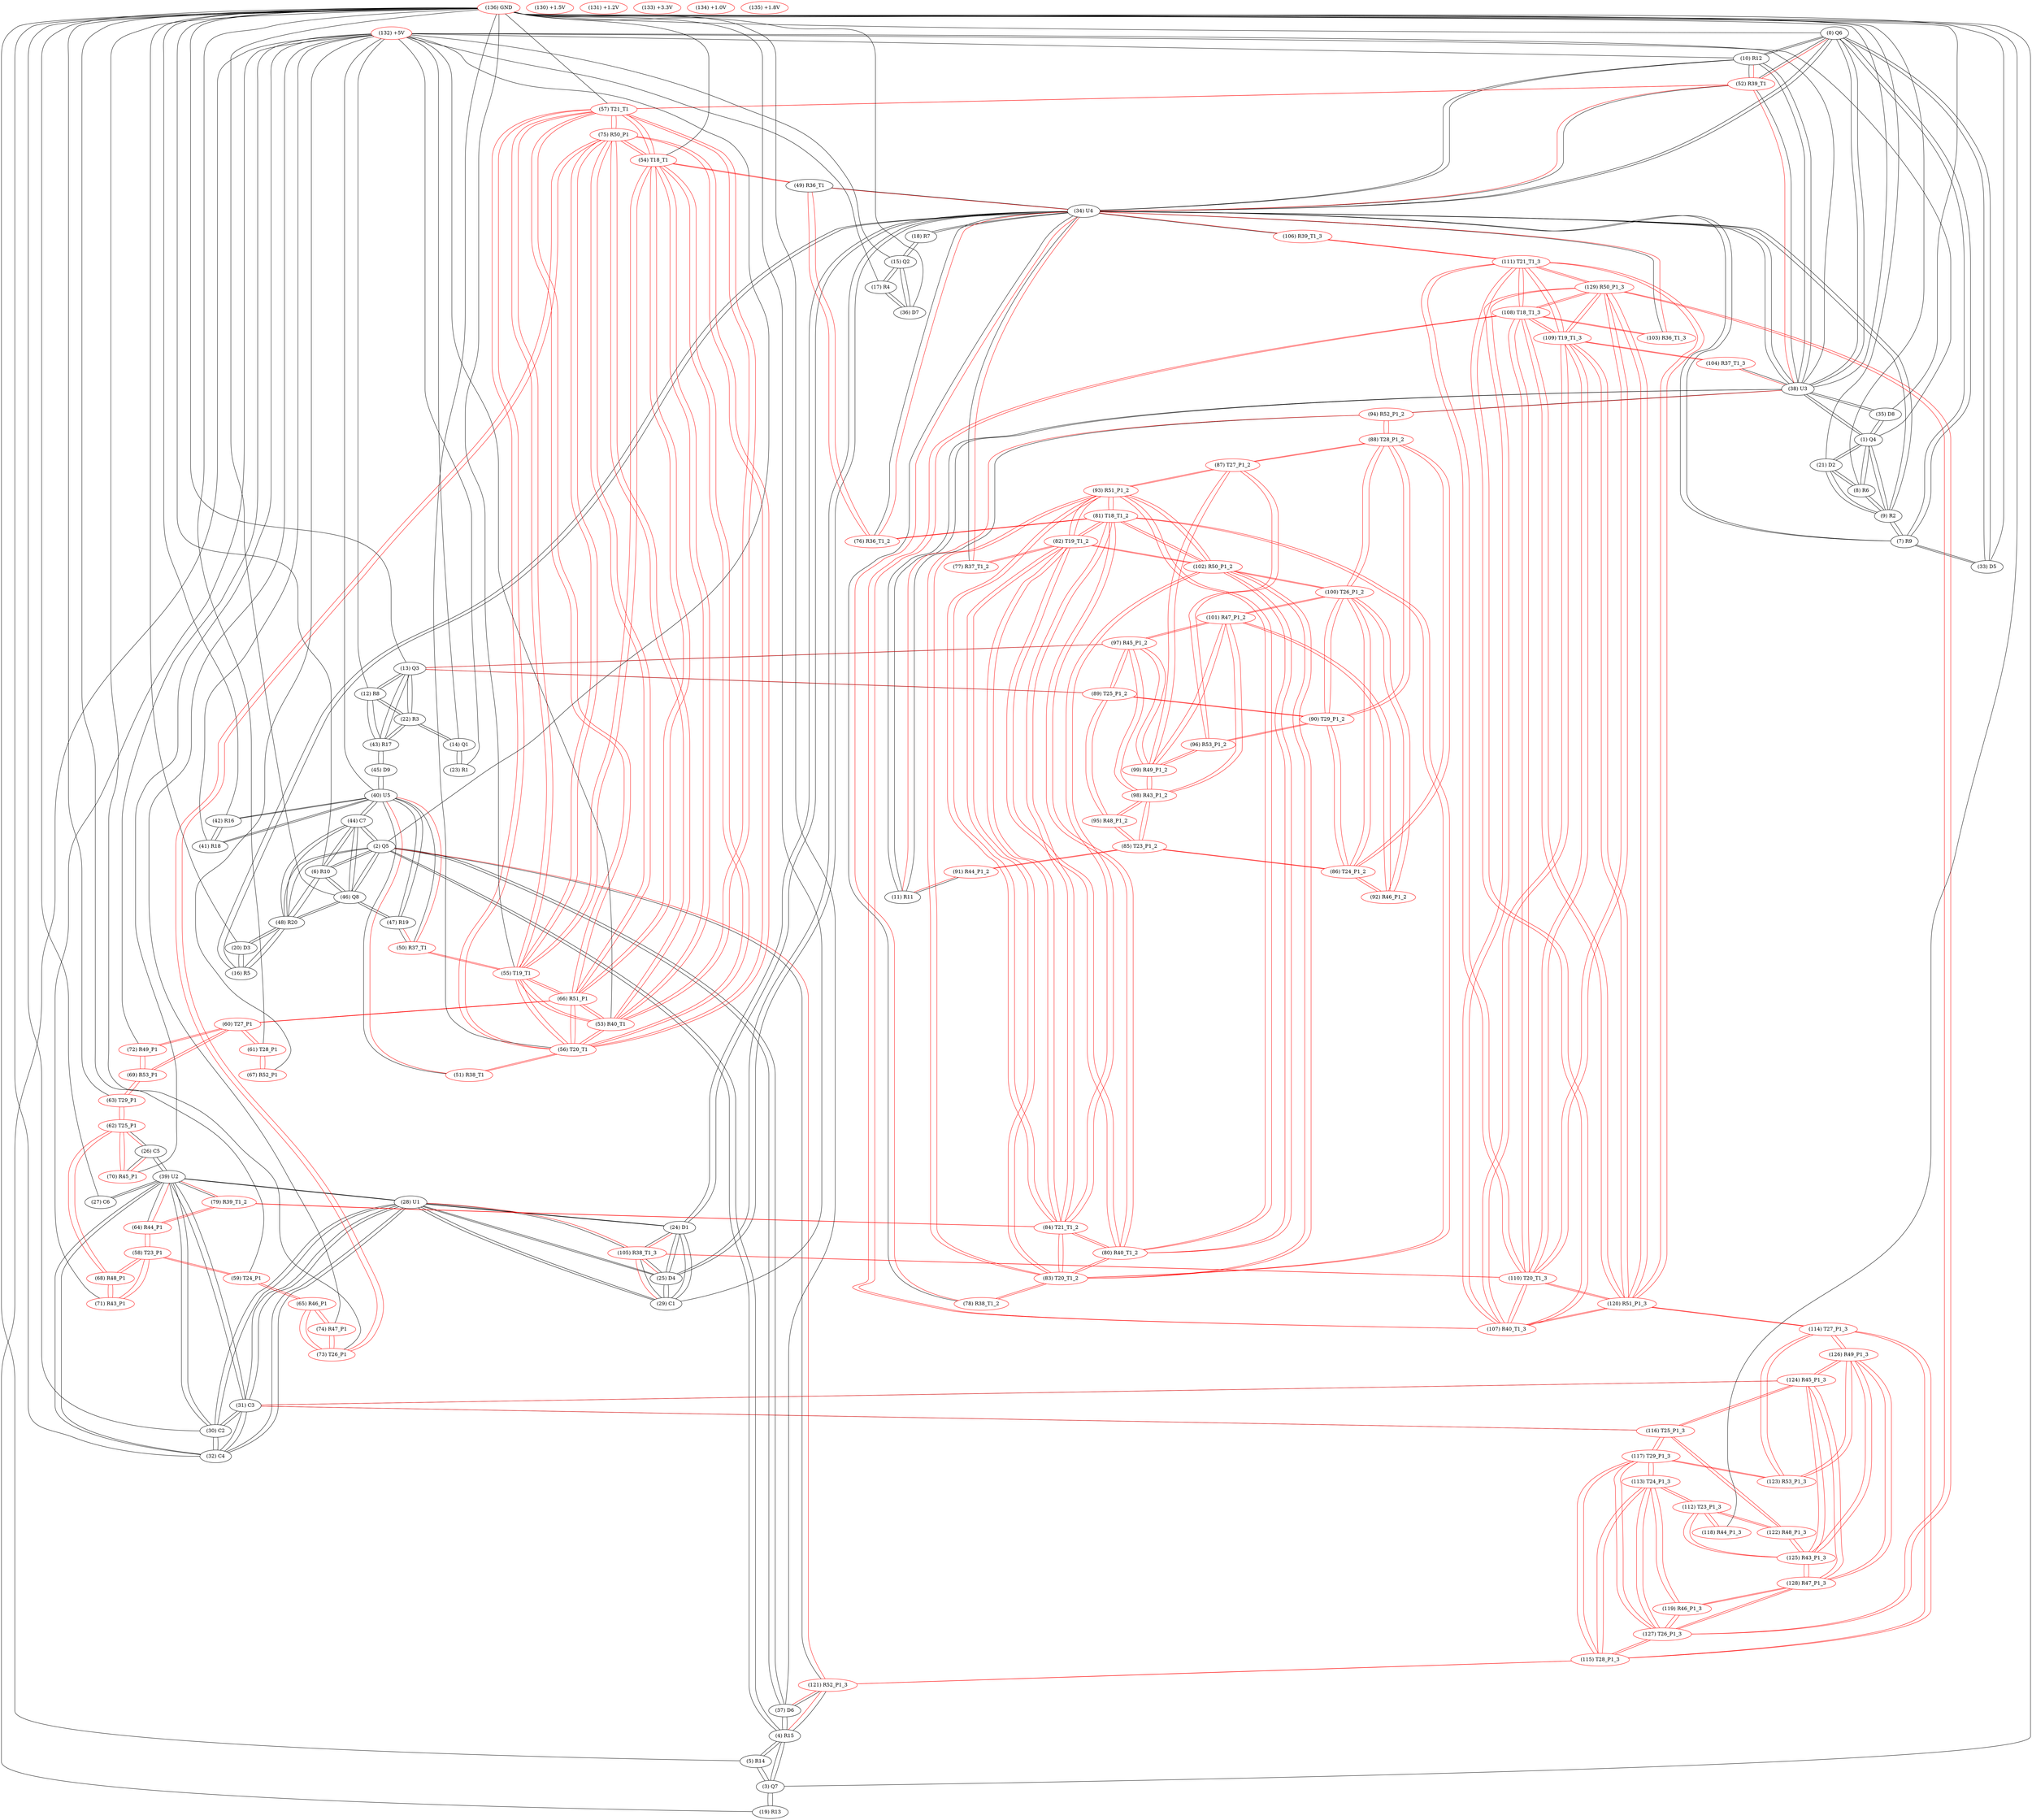 graph {
	0 [label="(0) Q6"]
	10 [label="(10) R12"]
	34 [label="(34) U4"]
	38 [label="(38) U3"]
	52 [label="(52) R39_T1"]
	7 [label="(7) R9"]
	33 [label="(33) D5"]
	1 [label="(1) Q4"]
	35 [label="(35) D8"]
	38 [label="(38) U3"]
	9 [label="(9) R2"]
	8 [label="(8) R6"]
	21 [label="(21) D2"]
	2 [label="(2) Q5"]
	6 [label="(6) R10"]
	48 [label="(48) R20"]
	44 [label="(44) C7"]
	46 [label="(46) Q8"]
	4 [label="(4) R15"]
	37 [label="(37) D6"]
	121 [label="(121) R52_P1_3"]
	3 [label="(3) Q7"]
	4 [label="(4) R15"]
	5 [label="(5) R14"]
	19 [label="(19) R13"]
	4 [label="(4) R15"]
	3 [label="(3) Q7"]
	5 [label="(5) R14"]
	2 [label="(2) Q5"]
	37 [label="(37) D6"]
	121 [label="(121) R52_P1_3"]
	5 [label="(5) R14"]
	3 [label="(3) Q7"]
	4 [label="(4) R15"]
	6 [label="(6) R10"]
	2 [label="(2) Q5"]
	48 [label="(48) R20"]
	44 [label="(44) C7"]
	46 [label="(46) Q8"]
	7 [label="(7) R9"]
	34 [label="(34) U4"]
	9 [label="(9) R2"]
	0 [label="(0) Q6"]
	33 [label="(33) D5"]
	8 [label="(8) R6"]
	1 [label="(1) Q4"]
	9 [label="(9) R2"]
	21 [label="(21) D2"]
	9 [label="(9) R2"]
	34 [label="(34) U4"]
	7 [label="(7) R9"]
	1 [label="(1) Q4"]
	8 [label="(8) R6"]
	21 [label="(21) D2"]
	10 [label="(10) R12"]
	0 [label="(0) Q6"]
	34 [label="(34) U4"]
	38 [label="(38) U3"]
	52 [label="(52) R39_T1"]
	11 [label="(11) R11"]
	38 [label="(38) U3"]
	94 [label="(94) R52_P1_2"]
	91 [label="(91) R44_P1_2"]
	12 [label="(12) R8"]
	13 [label="(13) Q3"]
	43 [label="(43) R17"]
	22 [label="(22) R3"]
	13 [label="(13) Q3"]
	12 [label="(12) R8"]
	43 [label="(43) R17"]
	22 [label="(22) R3"]
	89 [label="(89) T25_P1_2"]
	97 [label="(97) R45_P1_2"]
	14 [label="(14) Q1"]
	23 [label="(23) R1"]
	22 [label="(22) R3"]
	15 [label="(15) Q2"]
	17 [label="(17) R4"]
	36 [label="(36) D7"]
	18 [label="(18) R7"]
	16 [label="(16) R5"]
	34 [label="(34) U4"]
	48 [label="(48) R20"]
	20 [label="(20) D3"]
	17 [label="(17) R4"]
	15 [label="(15) Q2"]
	36 [label="(36) D7"]
	18 [label="(18) R7"]
	34 [label="(34) U4"]
	15 [label="(15) Q2"]
	19 [label="(19) R13"]
	3 [label="(3) Q7"]
	20 [label="(20) D3"]
	48 [label="(48) R20"]
	16 [label="(16) R5"]
	21 [label="(21) D2"]
	1 [label="(1) Q4"]
	9 [label="(9) R2"]
	8 [label="(8) R6"]
	22 [label="(22) R3"]
	14 [label="(14) Q1"]
	12 [label="(12) R8"]
	13 [label="(13) Q3"]
	43 [label="(43) R17"]
	23 [label="(23) R1"]
	14 [label="(14) Q1"]
	24 [label="(24) D1"]
	34 [label="(34) U4"]
	25 [label="(25) D4"]
	28 [label="(28) U1"]
	29 [label="(29) C1"]
	105 [label="(105) R38_T1_3"]
	25 [label="(25) D4"]
	34 [label="(34) U4"]
	24 [label="(24) D1"]
	28 [label="(28) U1"]
	29 [label="(29) C1"]
	105 [label="(105) R38_T1_3"]
	26 [label="(26) C5"]
	39 [label="(39) U2"]
	62 [label="(62) T25_P1"]
	70 [label="(70) R45_P1"]
	27 [label="(27) C6"]
	39 [label="(39) U2"]
	28 [label="(28) U1"]
	39 [label="(39) U2"]
	31 [label="(31) C3"]
	32 [label="(32) C4"]
	30 [label="(30) C2"]
	24 [label="(24) D1"]
	25 [label="(25) D4"]
	29 [label="(29) C1"]
	105 [label="(105) R38_T1_3"]
	29 [label="(29) C1"]
	24 [label="(24) D1"]
	25 [label="(25) D4"]
	28 [label="(28) U1"]
	105 [label="(105) R38_T1_3"]
	30 [label="(30) C2"]
	39 [label="(39) U2"]
	28 [label="(28) U1"]
	31 [label="(31) C3"]
	32 [label="(32) C4"]
	31 [label="(31) C3"]
	39 [label="(39) U2"]
	28 [label="(28) U1"]
	32 [label="(32) C4"]
	30 [label="(30) C2"]
	116 [label="(116) T25_P1_3"]
	124 [label="(124) R45_P1_3"]
	32 [label="(32) C4"]
	39 [label="(39) U2"]
	28 [label="(28) U1"]
	31 [label="(31) C3"]
	30 [label="(30) C2"]
	33 [label="(33) D5"]
	0 [label="(0) Q6"]
	7 [label="(7) R9"]
	34 [label="(34) U4"]
	18 [label="(18) R7"]
	0 [label="(0) Q6"]
	10 [label="(10) R12"]
	38 [label="(38) U3"]
	52 [label="(52) R39_T1"]
	24 [label="(24) D1"]
	78 [label="(78) R38_T1_2"]
	49 [label="(49) R36_T1"]
	76 [label="(76) R36_T1_2"]
	103 [label="(103) R36_T1_3"]
	77 [label="(77) R37_T1_2"]
	106 [label="(106) R39_T1_3"]
	16 [label="(16) R5"]
	7 [label="(7) R9"]
	9 [label="(9) R2"]
	25 [label="(25) D4"]
	35 [label="(35) D8"]
	1 [label="(1) Q4"]
	38 [label="(38) U3"]
	36 [label="(36) D7"]
	17 [label="(17) R4"]
	15 [label="(15) Q2"]
	37 [label="(37) D6"]
	4 [label="(4) R15"]
	2 [label="(2) Q5"]
	121 [label="(121) R52_P1_3"]
	38 [label="(38) U3"]
	0 [label="(0) Q6"]
	10 [label="(10) R12"]
	34 [label="(34) U4"]
	52 [label="(52) R39_T1"]
	1 [label="(1) Q4"]
	35 [label="(35) D8"]
	104 [label="(104) R37_T1_3"]
	11 [label="(11) R11"]
	94 [label="(94) R52_P1_2"]
	39 [label="(39) U2"]
	28 [label="(28) U1"]
	31 [label="(31) C3"]
	32 [label="(32) C4"]
	30 [label="(30) C2"]
	64 [label="(64) R44_P1"]
	79 [label="(79) R39_T1_2"]
	27 [label="(27) C6"]
	26 [label="(26) C5"]
	40 [label="(40) U5"]
	47 [label="(47) R19"]
	50 [label="(50) R37_T1"]
	44 [label="(44) C7"]
	42 [label="(42) R16"]
	41 [label="(41) R18"]
	51 [label="(51) R38_T1"]
	45 [label="(45) D9"]
	41 [label="(41) R18"]
	42 [label="(42) R16"]
	40 [label="(40) U5"]
	42 [label="(42) R16"]
	41 [label="(41) R18"]
	40 [label="(40) U5"]
	43 [label="(43) R17"]
	45 [label="(45) D9"]
	12 [label="(12) R8"]
	13 [label="(13) Q3"]
	22 [label="(22) R3"]
	44 [label="(44) C7"]
	40 [label="(40) U5"]
	6 [label="(6) R10"]
	2 [label="(2) Q5"]
	48 [label="(48) R20"]
	46 [label="(46) Q8"]
	45 [label="(45) D9"]
	43 [label="(43) R17"]
	40 [label="(40) U5"]
	46 [label="(46) Q8"]
	47 [label="(47) R19"]
	6 [label="(6) R10"]
	2 [label="(2) Q5"]
	48 [label="(48) R20"]
	44 [label="(44) C7"]
	47 [label="(47) R19"]
	40 [label="(40) U5"]
	50 [label="(50) R37_T1"]
	46 [label="(46) Q8"]
	48 [label="(48) R20"]
	6 [label="(6) R10"]
	2 [label="(2) Q5"]
	44 [label="(44) C7"]
	46 [label="(46) Q8"]
	20 [label="(20) D3"]
	16 [label="(16) R5"]
	49 [label="(49) R36_T1"]
	34 [label="(34) U4"]
	76 [label="(76) R36_T1_2"]
	54 [label="(54) T18_T1"]
	50 [label="(50) R37_T1" color=red]
	40 [label="(40) U5"]
	47 [label="(47) R19"]
	55 [label="(55) T19_T1"]
	51 [label="(51) R38_T1" color=red]
	40 [label="(40) U5"]
	56 [label="(56) T20_T1"]
	52 [label="(52) R39_T1" color=red]
	0 [label="(0) Q6"]
	10 [label="(10) R12"]
	34 [label="(34) U4"]
	38 [label="(38) U3"]
	57 [label="(57) T21_T1"]
	53 [label="(53) R40_T1" color=red]
	66 [label="(66) R51_P1"]
	75 [label="(75) R50_P1"]
	54 [label="(54) T18_T1"]
	57 [label="(57) T21_T1"]
	56 [label="(56) T20_T1"]
	55 [label="(55) T19_T1"]
	54 [label="(54) T18_T1" color=red]
	49 [label="(49) R36_T1"]
	66 [label="(66) R51_P1"]
	75 [label="(75) R50_P1"]
	57 [label="(57) T21_T1"]
	56 [label="(56) T20_T1"]
	55 [label="(55) T19_T1"]
	53 [label="(53) R40_T1"]
	55 [label="(55) T19_T1" color=red]
	50 [label="(50) R37_T1"]
	66 [label="(66) R51_P1"]
	75 [label="(75) R50_P1"]
	54 [label="(54) T18_T1"]
	57 [label="(57) T21_T1"]
	56 [label="(56) T20_T1"]
	53 [label="(53) R40_T1"]
	56 [label="(56) T20_T1" color=red]
	51 [label="(51) R38_T1"]
	66 [label="(66) R51_P1"]
	75 [label="(75) R50_P1"]
	54 [label="(54) T18_T1"]
	57 [label="(57) T21_T1"]
	55 [label="(55) T19_T1"]
	53 [label="(53) R40_T1"]
	57 [label="(57) T21_T1" color=red]
	52 [label="(52) R39_T1"]
	66 [label="(66) R51_P1"]
	75 [label="(75) R50_P1"]
	54 [label="(54) T18_T1"]
	56 [label="(56) T20_T1"]
	55 [label="(55) T19_T1"]
	53 [label="(53) R40_T1"]
	58 [label="(58) T23_P1" color=red]
	68 [label="(68) R48_P1"]
	71 [label="(71) R43_P1"]
	59 [label="(59) T24_P1"]
	64 [label="(64) R44_P1"]
	59 [label="(59) T24_P1" color=red]
	65 [label="(65) R46_P1"]
	58 [label="(58) T23_P1"]
	60 [label="(60) T27_P1" color=red]
	66 [label="(66) R51_P1"]
	61 [label="(61) T28_P1"]
	69 [label="(69) R53_P1"]
	72 [label="(72) R49_P1"]
	61 [label="(61) T28_P1" color=red]
	67 [label="(67) R52_P1"]
	60 [label="(60) T27_P1"]
	62 [label="(62) T25_P1" color=red]
	63 [label="(63) T29_P1"]
	68 [label="(68) R48_P1"]
	70 [label="(70) R45_P1"]
	26 [label="(26) C5"]
	63 [label="(63) T29_P1" color=red]
	62 [label="(62) T25_P1"]
	69 [label="(69) R53_P1"]
	64 [label="(64) R44_P1" color=red]
	39 [label="(39) U2"]
	79 [label="(79) R39_T1_2"]
	58 [label="(58) T23_P1"]
	65 [label="(65) R46_P1" color=red]
	73 [label="(73) T26_P1"]
	74 [label="(74) R47_P1"]
	59 [label="(59) T24_P1"]
	66 [label="(66) R51_P1" color=red]
	60 [label="(60) T27_P1"]
	75 [label="(75) R50_P1"]
	54 [label="(54) T18_T1"]
	57 [label="(57) T21_T1"]
	56 [label="(56) T20_T1"]
	55 [label="(55) T19_T1"]
	53 [label="(53) R40_T1"]
	67 [label="(67) R52_P1" color=red]
	61 [label="(61) T28_P1"]
	68 [label="(68) R48_P1" color=red]
	62 [label="(62) T25_P1"]
	58 [label="(58) T23_P1"]
	71 [label="(71) R43_P1"]
	69 [label="(69) R53_P1" color=red]
	63 [label="(63) T29_P1"]
	60 [label="(60) T27_P1"]
	72 [label="(72) R49_P1"]
	70 [label="(70) R45_P1" color=red]
	62 [label="(62) T25_P1"]
	26 [label="(26) C5"]
	71 [label="(71) R43_P1" color=red]
	68 [label="(68) R48_P1"]
	58 [label="(58) T23_P1"]
	72 [label="(72) R49_P1" color=red]
	60 [label="(60) T27_P1"]
	69 [label="(69) R53_P1"]
	73 [label="(73) T26_P1" color=red]
	75 [label="(75) R50_P1"]
	65 [label="(65) R46_P1"]
	74 [label="(74) R47_P1"]
	74 [label="(74) R47_P1" color=red]
	73 [label="(73) T26_P1"]
	65 [label="(65) R46_P1"]
	75 [label="(75) R50_P1" color=red]
	73 [label="(73) T26_P1"]
	66 [label="(66) R51_P1"]
	54 [label="(54) T18_T1"]
	57 [label="(57) T21_T1"]
	56 [label="(56) T20_T1"]
	55 [label="(55) T19_T1"]
	53 [label="(53) R40_T1"]
	76 [label="(76) R36_T1_2" color=red]
	34 [label="(34) U4"]
	49 [label="(49) R36_T1"]
	81 [label="(81) T18_T1_2"]
	77 [label="(77) R37_T1_2" color=red]
	34 [label="(34) U4"]
	82 [label="(82) T19_T1_2"]
	78 [label="(78) R38_T1_2" color=red]
	34 [label="(34) U4"]
	83 [label="(83) T20_T1_2"]
	79 [label="(79) R39_T1_2" color=red]
	64 [label="(64) R44_P1"]
	39 [label="(39) U2"]
	84 [label="(84) T21_T1_2"]
	80 [label="(80) R40_T1_2" color=red]
	93 [label="(93) R51_P1_2"]
	102 [label="(102) R50_P1_2"]
	81 [label="(81) T18_T1_2"]
	84 [label="(84) T21_T1_2"]
	83 [label="(83) T20_T1_2"]
	82 [label="(82) T19_T1_2"]
	81 [label="(81) T18_T1_2" color=red]
	83 [label="(83) T20_T1_2"]
	82 [label="(82) T19_T1_2"]
	84 [label="(84) T21_T1_2"]
	76 [label="(76) R36_T1_2"]
	93 [label="(93) R51_P1_2"]
	102 [label="(102) R50_P1_2"]
	80 [label="(80) R40_T1_2"]
	82 [label="(82) T19_T1_2" color=red]
	83 [label="(83) T20_T1_2"]
	81 [label="(81) T18_T1_2"]
	84 [label="(84) T21_T1_2"]
	77 [label="(77) R37_T1_2"]
	93 [label="(93) R51_P1_2"]
	102 [label="(102) R50_P1_2"]
	80 [label="(80) R40_T1_2"]
	83 [label="(83) T20_T1_2" color=red]
	82 [label="(82) T19_T1_2"]
	81 [label="(81) T18_T1_2"]
	84 [label="(84) T21_T1_2"]
	78 [label="(78) R38_T1_2"]
	93 [label="(93) R51_P1_2"]
	102 [label="(102) R50_P1_2"]
	80 [label="(80) R40_T1_2"]
	84 [label="(84) T21_T1_2" color=red]
	83 [label="(83) T20_T1_2"]
	82 [label="(82) T19_T1_2"]
	81 [label="(81) T18_T1_2"]
	79 [label="(79) R39_T1_2"]
	93 [label="(93) R51_P1_2"]
	102 [label="(102) R50_P1_2"]
	80 [label="(80) R40_T1_2"]
	85 [label="(85) T23_P1_2" color=red]
	95 [label="(95) R48_P1_2"]
	98 [label="(98) R43_P1_2"]
	86 [label="(86) T24_P1_2"]
	91 [label="(91) R44_P1_2"]
	86 [label="(86) T24_P1_2" color=red]
	100 [label="(100) T26_P1_2"]
	90 [label="(90) T29_P1_2"]
	88 [label="(88) T28_P1_2"]
	92 [label="(92) R46_P1_2"]
	85 [label="(85) T23_P1_2"]
	87 [label="(87) T27_P1_2" color=red]
	93 [label="(93) R51_P1_2"]
	88 [label="(88) T28_P1_2"]
	96 [label="(96) R53_P1_2"]
	99 [label="(99) R49_P1_2"]
	88 [label="(88) T28_P1_2" color=red]
	100 [label="(100) T26_P1_2"]
	86 [label="(86) T24_P1_2"]
	90 [label="(90) T29_P1_2"]
	94 [label="(94) R52_P1_2"]
	87 [label="(87) T27_P1_2"]
	89 [label="(89) T25_P1_2" color=red]
	90 [label="(90) T29_P1_2"]
	95 [label="(95) R48_P1_2"]
	97 [label="(97) R45_P1_2"]
	13 [label="(13) Q3"]
	90 [label="(90) T29_P1_2" color=red]
	100 [label="(100) T26_P1_2"]
	86 [label="(86) T24_P1_2"]
	88 [label="(88) T28_P1_2"]
	89 [label="(89) T25_P1_2"]
	96 [label="(96) R53_P1_2"]
	91 [label="(91) R44_P1_2" color=red]
	11 [label="(11) R11"]
	85 [label="(85) T23_P1_2"]
	92 [label="(92) R46_P1_2" color=red]
	100 [label="(100) T26_P1_2"]
	101 [label="(101) R47_P1_2"]
	86 [label="(86) T24_P1_2"]
	93 [label="(93) R51_P1_2" color=red]
	87 [label="(87) T27_P1_2"]
	102 [label="(102) R50_P1_2"]
	81 [label="(81) T18_T1_2"]
	84 [label="(84) T21_T1_2"]
	83 [label="(83) T20_T1_2"]
	82 [label="(82) T19_T1_2"]
	80 [label="(80) R40_T1_2"]
	94 [label="(94) R52_P1_2" color=red]
	11 [label="(11) R11"]
	38 [label="(38) U3"]
	88 [label="(88) T28_P1_2"]
	95 [label="(95) R48_P1_2" color=red]
	89 [label="(89) T25_P1_2"]
	85 [label="(85) T23_P1_2"]
	98 [label="(98) R43_P1_2"]
	96 [label="(96) R53_P1_2" color=red]
	90 [label="(90) T29_P1_2"]
	87 [label="(87) T27_P1_2"]
	99 [label="(99) R49_P1_2"]
	97 [label="(97) R45_P1_2" color=red]
	101 [label="(101) R47_P1_2"]
	98 [label="(98) R43_P1_2"]
	99 [label="(99) R49_P1_2"]
	89 [label="(89) T25_P1_2"]
	13 [label="(13) Q3"]
	98 [label="(98) R43_P1_2" color=red]
	95 [label="(95) R48_P1_2"]
	85 [label="(85) T23_P1_2"]
	101 [label="(101) R47_P1_2"]
	97 [label="(97) R45_P1_2"]
	99 [label="(99) R49_P1_2"]
	99 [label="(99) R49_P1_2" color=red]
	101 [label="(101) R47_P1_2"]
	97 [label="(97) R45_P1_2"]
	98 [label="(98) R43_P1_2"]
	87 [label="(87) T27_P1_2"]
	96 [label="(96) R53_P1_2"]
	100 [label="(100) T26_P1_2" color=red]
	102 [label="(102) R50_P1_2"]
	86 [label="(86) T24_P1_2"]
	90 [label="(90) T29_P1_2"]
	88 [label="(88) T28_P1_2"]
	92 [label="(92) R46_P1_2"]
	101 [label="(101) R47_P1_2"]
	101 [label="(101) R47_P1_2" color=red]
	97 [label="(97) R45_P1_2"]
	98 [label="(98) R43_P1_2"]
	99 [label="(99) R49_P1_2"]
	100 [label="(100) T26_P1_2"]
	92 [label="(92) R46_P1_2"]
	102 [label="(102) R50_P1_2" color=red]
	100 [label="(100) T26_P1_2"]
	93 [label="(93) R51_P1_2"]
	81 [label="(81) T18_T1_2"]
	84 [label="(84) T21_T1_2"]
	83 [label="(83) T20_T1_2"]
	82 [label="(82) T19_T1_2"]
	80 [label="(80) R40_T1_2"]
	103 [label="(103) R36_T1_3" color=red]
	34 [label="(34) U4"]
	108 [label="(108) T18_T1_3"]
	104 [label="(104) R37_T1_3" color=red]
	38 [label="(38) U3"]
	109 [label="(109) T19_T1_3"]
	105 [label="(105) R38_T1_3" color=red]
	24 [label="(24) D1"]
	25 [label="(25) D4"]
	28 [label="(28) U1"]
	29 [label="(29) C1"]
	110 [label="(110) T20_T1_3"]
	106 [label="(106) R39_T1_3" color=red]
	34 [label="(34) U4"]
	111 [label="(111) T21_T1_3"]
	107 [label="(107) R40_T1_3" color=red]
	120 [label="(120) R51_P1_3"]
	129 [label="(129) R50_P1_3"]
	108 [label="(108) T18_T1_3"]
	111 [label="(111) T21_T1_3"]
	110 [label="(110) T20_T1_3"]
	109 [label="(109) T19_T1_3"]
	108 [label="(108) T18_T1_3" color=red]
	110 [label="(110) T20_T1_3"]
	109 [label="(109) T19_T1_3"]
	111 [label="(111) T21_T1_3"]
	103 [label="(103) R36_T1_3"]
	120 [label="(120) R51_P1_3"]
	129 [label="(129) R50_P1_3"]
	107 [label="(107) R40_T1_3"]
	109 [label="(109) T19_T1_3" color=red]
	110 [label="(110) T20_T1_3"]
	108 [label="(108) T18_T1_3"]
	111 [label="(111) T21_T1_3"]
	104 [label="(104) R37_T1_3"]
	120 [label="(120) R51_P1_3"]
	129 [label="(129) R50_P1_3"]
	107 [label="(107) R40_T1_3"]
	110 [label="(110) T20_T1_3" color=red]
	109 [label="(109) T19_T1_3"]
	108 [label="(108) T18_T1_3"]
	111 [label="(111) T21_T1_3"]
	105 [label="(105) R38_T1_3"]
	120 [label="(120) R51_P1_3"]
	129 [label="(129) R50_P1_3"]
	107 [label="(107) R40_T1_3"]
	111 [label="(111) T21_T1_3" color=red]
	110 [label="(110) T20_T1_3"]
	109 [label="(109) T19_T1_3"]
	108 [label="(108) T18_T1_3"]
	106 [label="(106) R39_T1_3"]
	120 [label="(120) R51_P1_3"]
	129 [label="(129) R50_P1_3"]
	107 [label="(107) R40_T1_3"]
	112 [label="(112) T23_P1_3" color=red]
	122 [label="(122) R48_P1_3"]
	125 [label="(125) R43_P1_3"]
	113 [label="(113) T24_P1_3"]
	118 [label="(118) R44_P1_3"]
	113 [label="(113) T24_P1_3" color=red]
	127 [label="(127) T26_P1_3"]
	117 [label="(117) T29_P1_3"]
	115 [label="(115) T28_P1_3"]
	119 [label="(119) R46_P1_3"]
	112 [label="(112) T23_P1_3"]
	114 [label="(114) T27_P1_3" color=red]
	120 [label="(120) R51_P1_3"]
	115 [label="(115) T28_P1_3"]
	123 [label="(123) R53_P1_3"]
	126 [label="(126) R49_P1_3"]
	115 [label="(115) T28_P1_3" color=red]
	127 [label="(127) T26_P1_3"]
	113 [label="(113) T24_P1_3"]
	117 [label="(117) T29_P1_3"]
	121 [label="(121) R52_P1_3"]
	114 [label="(114) T27_P1_3"]
	116 [label="(116) T25_P1_3" color=red]
	117 [label="(117) T29_P1_3"]
	122 [label="(122) R48_P1_3"]
	124 [label="(124) R45_P1_3"]
	31 [label="(31) C3"]
	117 [label="(117) T29_P1_3" color=red]
	127 [label="(127) T26_P1_3"]
	113 [label="(113) T24_P1_3"]
	115 [label="(115) T28_P1_3"]
	116 [label="(116) T25_P1_3"]
	123 [label="(123) R53_P1_3"]
	118 [label="(118) R44_P1_3" color=red]
	112 [label="(112) T23_P1_3"]
	119 [label="(119) R46_P1_3" color=red]
	127 [label="(127) T26_P1_3"]
	128 [label="(128) R47_P1_3"]
	113 [label="(113) T24_P1_3"]
	120 [label="(120) R51_P1_3" color=red]
	114 [label="(114) T27_P1_3"]
	129 [label="(129) R50_P1_3"]
	108 [label="(108) T18_T1_3"]
	111 [label="(111) T21_T1_3"]
	110 [label="(110) T20_T1_3"]
	109 [label="(109) T19_T1_3"]
	107 [label="(107) R40_T1_3"]
	121 [label="(121) R52_P1_3" color=red]
	4 [label="(4) R15"]
	2 [label="(2) Q5"]
	37 [label="(37) D6"]
	115 [label="(115) T28_P1_3"]
	122 [label="(122) R48_P1_3" color=red]
	116 [label="(116) T25_P1_3"]
	112 [label="(112) T23_P1_3"]
	125 [label="(125) R43_P1_3"]
	123 [label="(123) R53_P1_3" color=red]
	117 [label="(117) T29_P1_3"]
	114 [label="(114) T27_P1_3"]
	126 [label="(126) R49_P1_3"]
	124 [label="(124) R45_P1_3" color=red]
	128 [label="(128) R47_P1_3"]
	125 [label="(125) R43_P1_3"]
	126 [label="(126) R49_P1_3"]
	116 [label="(116) T25_P1_3"]
	31 [label="(31) C3"]
	125 [label="(125) R43_P1_3" color=red]
	122 [label="(122) R48_P1_3"]
	112 [label="(112) T23_P1_3"]
	128 [label="(128) R47_P1_3"]
	124 [label="(124) R45_P1_3"]
	126 [label="(126) R49_P1_3"]
	126 [label="(126) R49_P1_3" color=red]
	128 [label="(128) R47_P1_3"]
	124 [label="(124) R45_P1_3"]
	125 [label="(125) R43_P1_3"]
	114 [label="(114) T27_P1_3"]
	123 [label="(123) R53_P1_3"]
	127 [label="(127) T26_P1_3" color=red]
	129 [label="(129) R50_P1_3"]
	113 [label="(113) T24_P1_3"]
	117 [label="(117) T29_P1_3"]
	115 [label="(115) T28_P1_3"]
	119 [label="(119) R46_P1_3"]
	128 [label="(128) R47_P1_3"]
	128 [label="(128) R47_P1_3" color=red]
	124 [label="(124) R45_P1_3"]
	125 [label="(125) R43_P1_3"]
	126 [label="(126) R49_P1_3"]
	127 [label="(127) T26_P1_3"]
	119 [label="(119) R46_P1_3"]
	129 [label="(129) R50_P1_3" color=red]
	127 [label="(127) T26_P1_3"]
	120 [label="(120) R51_P1_3"]
	108 [label="(108) T18_T1_3"]
	111 [label="(111) T21_T1_3"]
	110 [label="(110) T20_T1_3"]
	109 [label="(109) T19_T1_3"]
	107 [label="(107) R40_T1_3"]
	130 [label="(130) +1.5V" color=red]
	131 [label="(131) +1.2V" color=red]
	132 [label="(132) +5V" color=red]
	2 [label="(2) Q5"]
	1 [label="(1) Q4"]
	12 [label="(12) R8"]
	41 [label="(41) R18"]
	40 [label="(40) U5"]
	38 [label="(38) U3"]
	15 [label="(15) Q2"]
	17 [label="(17) R4"]
	14 [label="(14) Q1"]
	23 [label="(23) R1"]
	19 [label="(19) R13"]
	10 [label="(10) R12"]
	67 [label="(67) R52_P1"]
	53 [label="(53) R40_T1"]
	74 [label="(74) R47_P1"]
	70 [label="(70) R45_P1"]
	71 [label="(71) R43_P1"]
	72 [label="(72) R49_P1"]
	133 [label="(133) +3.3V" color=red]
	134 [label="(134) +1.0V" color=red]
	135 [label="(135) +1.8V" color=red]
	136 [label="(136) GND" color=red]
	118 [label="(118) R44_P1_3"]
	32 [label="(32) C4"]
	20 [label="(20) D3"]
	0 [label="(0) Q6"]
	21 [label="(21) D2"]
	30 [label="(30) C2"]
	38 [label="(38) U3"]
	29 [label="(29) C1"]
	42 [label="(42) R16"]
	27 [label="(27) C6"]
	6 [label="(6) R10"]
	5 [label="(5) R14"]
	3 [label="(3) Q7"]
	13 [label="(13) Q3"]
	8 [label="(8) R6"]
	33 [label="(33) D5"]
	35 [label="(35) D8"]
	46 [label="(46) Q8"]
	36 [label="(36) D7"]
	37 [label="(37) D6"]
	56 [label="(56) T20_T1"]
	55 [label="(55) T19_T1"]
	54 [label="(54) T18_T1"]
	57 [label="(57) T21_T1"]
	73 [label="(73) T26_P1"]
	59 [label="(59) T24_P1"]
	63 [label="(63) T29_P1"]
	61 [label="(61) T28_P1"]
	0 -- 10
	0 -- 34
	0 -- 38
	0 -- 52
	0 -- 7
	0 -- 33
	1 -- 35
	1 -- 38
	1 -- 9
	1 -- 8
	1 -- 21
	2 -- 6
	2 -- 48
	2 -- 44
	2 -- 46
	2 -- 4
	2 -- 37
	2 -- 121
	3 -- 4
	3 -- 5
	3 -- 19
	4 -- 3
	4 -- 5
	4 -- 2
	4 -- 37
	4 -- 121
	5 -- 3
	5 -- 4
	6 -- 2
	6 -- 48
	6 -- 44
	6 -- 46
	7 -- 34
	7 -- 9
	7 -- 0
	7 -- 33
	8 -- 1
	8 -- 9
	8 -- 21
	9 -- 34
	9 -- 7
	9 -- 1
	9 -- 8
	9 -- 21
	10 -- 0
	10 -- 34
	10 -- 38
	10 -- 52
	11 -- 38
	11 -- 94
	11 -- 91
	12 -- 13
	12 -- 43
	12 -- 22
	13 -- 12
	13 -- 43
	13 -- 22
	13 -- 89
	13 -- 97
	14 -- 23
	14 -- 22
	15 -- 17
	15 -- 36
	15 -- 18
	16 -- 34
	16 -- 48
	16 -- 20
	17 -- 15
	17 -- 36
	18 -- 34
	18 -- 15
	19 -- 3
	20 -- 48
	20 -- 16
	21 -- 1
	21 -- 9
	21 -- 8
	22 -- 14
	22 -- 12
	22 -- 13
	22 -- 43
	23 -- 14
	24 -- 34
	24 -- 25
	24 -- 28
	24 -- 29
	24 -- 105
	25 -- 34
	25 -- 24
	25 -- 28
	25 -- 29
	25 -- 105
	26 -- 39
	26 -- 62
	26 -- 70
	27 -- 39
	28 -- 39
	28 -- 31
	28 -- 32
	28 -- 30
	28 -- 24
	28 -- 25
	28 -- 29
	28 -- 105
	29 -- 24
	29 -- 25
	29 -- 28
	29 -- 105
	30 -- 39
	30 -- 28
	30 -- 31
	30 -- 32
	31 -- 39
	31 -- 28
	31 -- 32
	31 -- 30
	31 -- 116
	31 -- 124
	32 -- 39
	32 -- 28
	32 -- 31
	32 -- 30
	33 -- 0
	33 -- 7
	34 -- 18
	34 -- 0
	34 -- 10
	34 -- 38
	34 -- 52
	34 -- 24
	34 -- 78
	34 -- 49
	34 -- 76
	34 -- 103
	34 -- 77
	34 -- 106
	34 -- 16
	34 -- 7
	34 -- 9
	34 -- 25
	35 -- 1
	35 -- 38
	36 -- 17
	36 -- 15
	37 -- 4
	37 -- 2
	37 -- 121
	38 -- 0
	38 -- 10
	38 -- 34
	38 -- 52
	38 -- 1
	38 -- 35
	38 -- 104
	38 -- 11
	38 -- 94
	39 -- 28
	39 -- 31
	39 -- 32
	39 -- 30
	39 -- 64
	39 -- 79
	39 -- 27
	39 -- 26
	40 -- 47
	40 -- 50
	40 -- 44
	40 -- 42
	40 -- 41
	40 -- 51
	40 -- 45
	41 -- 42
	41 -- 40
	42 -- 41
	42 -- 40
	43 -- 45
	43 -- 12
	43 -- 13
	43 -- 22
	44 -- 40
	44 -- 6
	44 -- 2
	44 -- 48
	44 -- 46
	45 -- 43
	45 -- 40
	46 -- 47
	46 -- 6
	46 -- 2
	46 -- 48
	46 -- 44
	47 -- 40
	47 -- 50
	47 -- 46
	48 -- 6
	48 -- 2
	48 -- 44
	48 -- 46
	48 -- 20
	48 -- 16
	49 -- 34 [color=red]
	49 -- 76 [color=red]
	49 -- 54 [color=red]
	50 -- 40 [color=red]
	50 -- 47 [color=red]
	50 -- 55 [color=red]
	51 -- 40 [color=red]
	51 -- 56 [color=red]
	52 -- 0 [color=red]
	52 -- 10 [color=red]
	52 -- 34 [color=red]
	52 -- 38 [color=red]
	52 -- 57 [color=red]
	53 -- 66 [color=red]
	53 -- 75 [color=red]
	53 -- 54 [color=red]
	53 -- 57 [color=red]
	53 -- 56 [color=red]
	53 -- 55 [color=red]
	54 -- 49 [color=red]
	54 -- 66 [color=red]
	54 -- 75 [color=red]
	54 -- 57 [color=red]
	54 -- 56 [color=red]
	54 -- 55 [color=red]
	54 -- 53 [color=red]
	55 -- 50 [color=red]
	55 -- 66 [color=red]
	55 -- 75 [color=red]
	55 -- 54 [color=red]
	55 -- 57 [color=red]
	55 -- 56 [color=red]
	55 -- 53 [color=red]
	56 -- 51 [color=red]
	56 -- 66 [color=red]
	56 -- 75 [color=red]
	56 -- 54 [color=red]
	56 -- 57 [color=red]
	56 -- 55 [color=red]
	56 -- 53 [color=red]
	57 -- 52 [color=red]
	57 -- 66 [color=red]
	57 -- 75 [color=red]
	57 -- 54 [color=red]
	57 -- 56 [color=red]
	57 -- 55 [color=red]
	57 -- 53 [color=red]
	58 -- 68 [color=red]
	58 -- 71 [color=red]
	58 -- 59 [color=red]
	58 -- 64 [color=red]
	59 -- 65 [color=red]
	59 -- 58 [color=red]
	60 -- 66 [color=red]
	60 -- 61 [color=red]
	60 -- 69 [color=red]
	60 -- 72 [color=red]
	61 -- 67 [color=red]
	61 -- 60 [color=red]
	62 -- 63 [color=red]
	62 -- 68 [color=red]
	62 -- 70 [color=red]
	62 -- 26 [color=red]
	63 -- 62 [color=red]
	63 -- 69 [color=red]
	64 -- 39 [color=red]
	64 -- 79 [color=red]
	64 -- 58 [color=red]
	65 -- 73 [color=red]
	65 -- 74 [color=red]
	65 -- 59 [color=red]
	66 -- 60 [color=red]
	66 -- 75 [color=red]
	66 -- 54 [color=red]
	66 -- 57 [color=red]
	66 -- 56 [color=red]
	66 -- 55 [color=red]
	66 -- 53 [color=red]
	67 -- 61 [color=red]
	68 -- 62 [color=red]
	68 -- 58 [color=red]
	68 -- 71 [color=red]
	69 -- 63 [color=red]
	69 -- 60 [color=red]
	69 -- 72 [color=red]
	70 -- 62 [color=red]
	70 -- 26 [color=red]
	71 -- 68 [color=red]
	71 -- 58 [color=red]
	72 -- 60 [color=red]
	72 -- 69 [color=red]
	73 -- 75 [color=red]
	73 -- 65 [color=red]
	73 -- 74 [color=red]
	74 -- 73 [color=red]
	74 -- 65 [color=red]
	75 -- 73 [color=red]
	75 -- 66 [color=red]
	75 -- 54 [color=red]
	75 -- 57 [color=red]
	75 -- 56 [color=red]
	75 -- 55 [color=red]
	75 -- 53 [color=red]
	76 -- 34 [color=red]
	76 -- 49 [color=red]
	76 -- 81 [color=red]
	77 -- 34 [color=red]
	77 -- 82 [color=red]
	78 -- 34 [color=red]
	78 -- 83 [color=red]
	79 -- 64 [color=red]
	79 -- 39 [color=red]
	79 -- 84 [color=red]
	80 -- 93 [color=red]
	80 -- 102 [color=red]
	80 -- 81 [color=red]
	80 -- 84 [color=red]
	80 -- 83 [color=red]
	80 -- 82 [color=red]
	81 -- 83 [color=red]
	81 -- 82 [color=red]
	81 -- 84 [color=red]
	81 -- 76 [color=red]
	81 -- 93 [color=red]
	81 -- 102 [color=red]
	81 -- 80 [color=red]
	82 -- 83 [color=red]
	82 -- 81 [color=red]
	82 -- 84 [color=red]
	82 -- 77 [color=red]
	82 -- 93 [color=red]
	82 -- 102 [color=red]
	82 -- 80 [color=red]
	83 -- 82 [color=red]
	83 -- 81 [color=red]
	83 -- 84 [color=red]
	83 -- 78 [color=red]
	83 -- 93 [color=red]
	83 -- 102 [color=red]
	83 -- 80 [color=red]
	84 -- 83 [color=red]
	84 -- 82 [color=red]
	84 -- 81 [color=red]
	84 -- 79 [color=red]
	84 -- 93 [color=red]
	84 -- 102 [color=red]
	84 -- 80 [color=red]
	85 -- 95 [color=red]
	85 -- 98 [color=red]
	85 -- 86 [color=red]
	85 -- 91 [color=red]
	86 -- 100 [color=red]
	86 -- 90 [color=red]
	86 -- 88 [color=red]
	86 -- 92 [color=red]
	86 -- 85 [color=red]
	87 -- 93 [color=red]
	87 -- 88 [color=red]
	87 -- 96 [color=red]
	87 -- 99 [color=red]
	88 -- 100 [color=red]
	88 -- 86 [color=red]
	88 -- 90 [color=red]
	88 -- 94 [color=red]
	88 -- 87 [color=red]
	89 -- 90 [color=red]
	89 -- 95 [color=red]
	89 -- 97 [color=red]
	89 -- 13 [color=red]
	90 -- 100 [color=red]
	90 -- 86 [color=red]
	90 -- 88 [color=red]
	90 -- 89 [color=red]
	90 -- 96 [color=red]
	91 -- 11 [color=red]
	91 -- 85 [color=red]
	92 -- 100 [color=red]
	92 -- 101 [color=red]
	92 -- 86 [color=red]
	93 -- 87 [color=red]
	93 -- 102 [color=red]
	93 -- 81 [color=red]
	93 -- 84 [color=red]
	93 -- 83 [color=red]
	93 -- 82 [color=red]
	93 -- 80 [color=red]
	94 -- 11 [color=red]
	94 -- 38 [color=red]
	94 -- 88 [color=red]
	95 -- 89 [color=red]
	95 -- 85 [color=red]
	95 -- 98 [color=red]
	96 -- 90 [color=red]
	96 -- 87 [color=red]
	96 -- 99 [color=red]
	97 -- 101 [color=red]
	97 -- 98 [color=red]
	97 -- 99 [color=red]
	97 -- 89 [color=red]
	97 -- 13 [color=red]
	98 -- 95 [color=red]
	98 -- 85 [color=red]
	98 -- 101 [color=red]
	98 -- 97 [color=red]
	98 -- 99 [color=red]
	99 -- 101 [color=red]
	99 -- 97 [color=red]
	99 -- 98 [color=red]
	99 -- 87 [color=red]
	99 -- 96 [color=red]
	100 -- 102 [color=red]
	100 -- 86 [color=red]
	100 -- 90 [color=red]
	100 -- 88 [color=red]
	100 -- 92 [color=red]
	100 -- 101 [color=red]
	101 -- 97 [color=red]
	101 -- 98 [color=red]
	101 -- 99 [color=red]
	101 -- 100 [color=red]
	101 -- 92 [color=red]
	102 -- 100 [color=red]
	102 -- 93 [color=red]
	102 -- 81 [color=red]
	102 -- 84 [color=red]
	102 -- 83 [color=red]
	102 -- 82 [color=red]
	102 -- 80 [color=red]
	103 -- 34 [color=red]
	103 -- 108 [color=red]
	104 -- 38 [color=red]
	104 -- 109 [color=red]
	105 -- 24 [color=red]
	105 -- 25 [color=red]
	105 -- 28 [color=red]
	105 -- 29 [color=red]
	105 -- 110 [color=red]
	106 -- 34 [color=red]
	106 -- 111 [color=red]
	107 -- 120 [color=red]
	107 -- 129 [color=red]
	107 -- 108 [color=red]
	107 -- 111 [color=red]
	107 -- 110 [color=red]
	107 -- 109 [color=red]
	108 -- 110 [color=red]
	108 -- 109 [color=red]
	108 -- 111 [color=red]
	108 -- 103 [color=red]
	108 -- 120 [color=red]
	108 -- 129 [color=red]
	108 -- 107 [color=red]
	109 -- 110 [color=red]
	109 -- 108 [color=red]
	109 -- 111 [color=red]
	109 -- 104 [color=red]
	109 -- 120 [color=red]
	109 -- 129 [color=red]
	109 -- 107 [color=red]
	110 -- 109 [color=red]
	110 -- 108 [color=red]
	110 -- 111 [color=red]
	110 -- 105 [color=red]
	110 -- 120 [color=red]
	110 -- 129 [color=red]
	110 -- 107 [color=red]
	111 -- 110 [color=red]
	111 -- 109 [color=red]
	111 -- 108 [color=red]
	111 -- 106 [color=red]
	111 -- 120 [color=red]
	111 -- 129 [color=red]
	111 -- 107 [color=red]
	112 -- 122 [color=red]
	112 -- 125 [color=red]
	112 -- 113 [color=red]
	112 -- 118 [color=red]
	113 -- 127 [color=red]
	113 -- 117 [color=red]
	113 -- 115 [color=red]
	113 -- 119 [color=red]
	113 -- 112 [color=red]
	114 -- 120 [color=red]
	114 -- 115 [color=red]
	114 -- 123 [color=red]
	114 -- 126 [color=red]
	115 -- 127 [color=red]
	115 -- 113 [color=red]
	115 -- 117 [color=red]
	115 -- 121 [color=red]
	115 -- 114 [color=red]
	116 -- 117 [color=red]
	116 -- 122 [color=red]
	116 -- 124 [color=red]
	116 -- 31 [color=red]
	117 -- 127 [color=red]
	117 -- 113 [color=red]
	117 -- 115 [color=red]
	117 -- 116 [color=red]
	117 -- 123 [color=red]
	118 -- 112 [color=red]
	119 -- 127 [color=red]
	119 -- 128 [color=red]
	119 -- 113 [color=red]
	120 -- 114 [color=red]
	120 -- 129 [color=red]
	120 -- 108 [color=red]
	120 -- 111 [color=red]
	120 -- 110 [color=red]
	120 -- 109 [color=red]
	120 -- 107 [color=red]
	121 -- 4 [color=red]
	121 -- 2 [color=red]
	121 -- 37 [color=red]
	121 -- 115 [color=red]
	122 -- 116 [color=red]
	122 -- 112 [color=red]
	122 -- 125 [color=red]
	123 -- 117 [color=red]
	123 -- 114 [color=red]
	123 -- 126 [color=red]
	124 -- 128 [color=red]
	124 -- 125 [color=red]
	124 -- 126 [color=red]
	124 -- 116 [color=red]
	124 -- 31 [color=red]
	125 -- 122 [color=red]
	125 -- 112 [color=red]
	125 -- 128 [color=red]
	125 -- 124 [color=red]
	125 -- 126 [color=red]
	126 -- 128 [color=red]
	126 -- 124 [color=red]
	126 -- 125 [color=red]
	126 -- 114 [color=red]
	126 -- 123 [color=red]
	127 -- 129 [color=red]
	127 -- 113 [color=red]
	127 -- 117 [color=red]
	127 -- 115 [color=red]
	127 -- 119 [color=red]
	127 -- 128 [color=red]
	128 -- 124 [color=red]
	128 -- 125 [color=red]
	128 -- 126 [color=red]
	128 -- 127 [color=red]
	128 -- 119 [color=red]
	129 -- 127 [color=red]
	129 -- 120 [color=red]
	129 -- 108 [color=red]
	129 -- 111 [color=red]
	129 -- 110 [color=red]
	129 -- 109 [color=red]
	129 -- 107 [color=red]
	132 -- 2
	132 -- 1
	132 -- 12
	132 -- 41
	132 -- 40
	132 -- 38
	132 -- 15
	132 -- 17
	132 -- 14
	132 -- 23
	132 -- 19
	132 -- 10
	132 -- 67
	132 -- 53
	132 -- 74
	132 -- 70
	132 -- 71
	132 -- 72
	136 -- 118
	136 -- 32
	136 -- 20
	136 -- 0
	136 -- 21
	136 -- 30
	136 -- 38
	136 -- 29
	136 -- 42
	136 -- 27
	136 -- 6
	136 -- 5
	136 -- 3
	136 -- 13
	136 -- 8
	136 -- 33
	136 -- 35
	136 -- 46
	136 -- 36
	136 -- 37
	136 -- 56
	136 -- 55
	136 -- 54
	136 -- 57
	136 -- 73
	136 -- 59
	136 -- 63
	136 -- 61
}